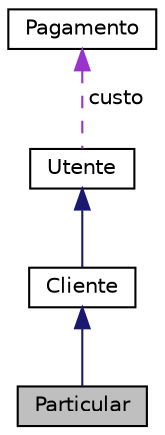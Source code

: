 digraph "Particular"
{
  edge [fontname="Helvetica",fontsize="10",labelfontname="Helvetica",labelfontsize="10"];
  node [fontname="Helvetica",fontsize="10",shape=record];
  Node3 [label="Particular",height=0.2,width=0.4,color="black", fillcolor="grey75", style="filled", fontcolor="black"];
  Node4 -> Node3 [dir="back",color="midnightblue",fontsize="10",style="solid",fontname="Helvetica"];
  Node4 [label="Cliente",height=0.2,width=0.4,color="black", fillcolor="white", style="filled",URL="$class_cliente.html"];
  Node5 -> Node4 [dir="back",color="midnightblue",fontsize="10",style="solid",fontname="Helvetica"];
  Node5 [label="Utente",height=0.2,width=0.4,color="black", fillcolor="white", style="filled",URL="$class_utente.html"];
  Node6 -> Node5 [dir="back",color="darkorchid3",fontsize="10",style="dashed",label=" custo" ,fontname="Helvetica"];
  Node6 [label="Pagamento",height=0.2,width=0.4,color="black", fillcolor="white", style="filled",URL="$class_pagamento.html"];
}
